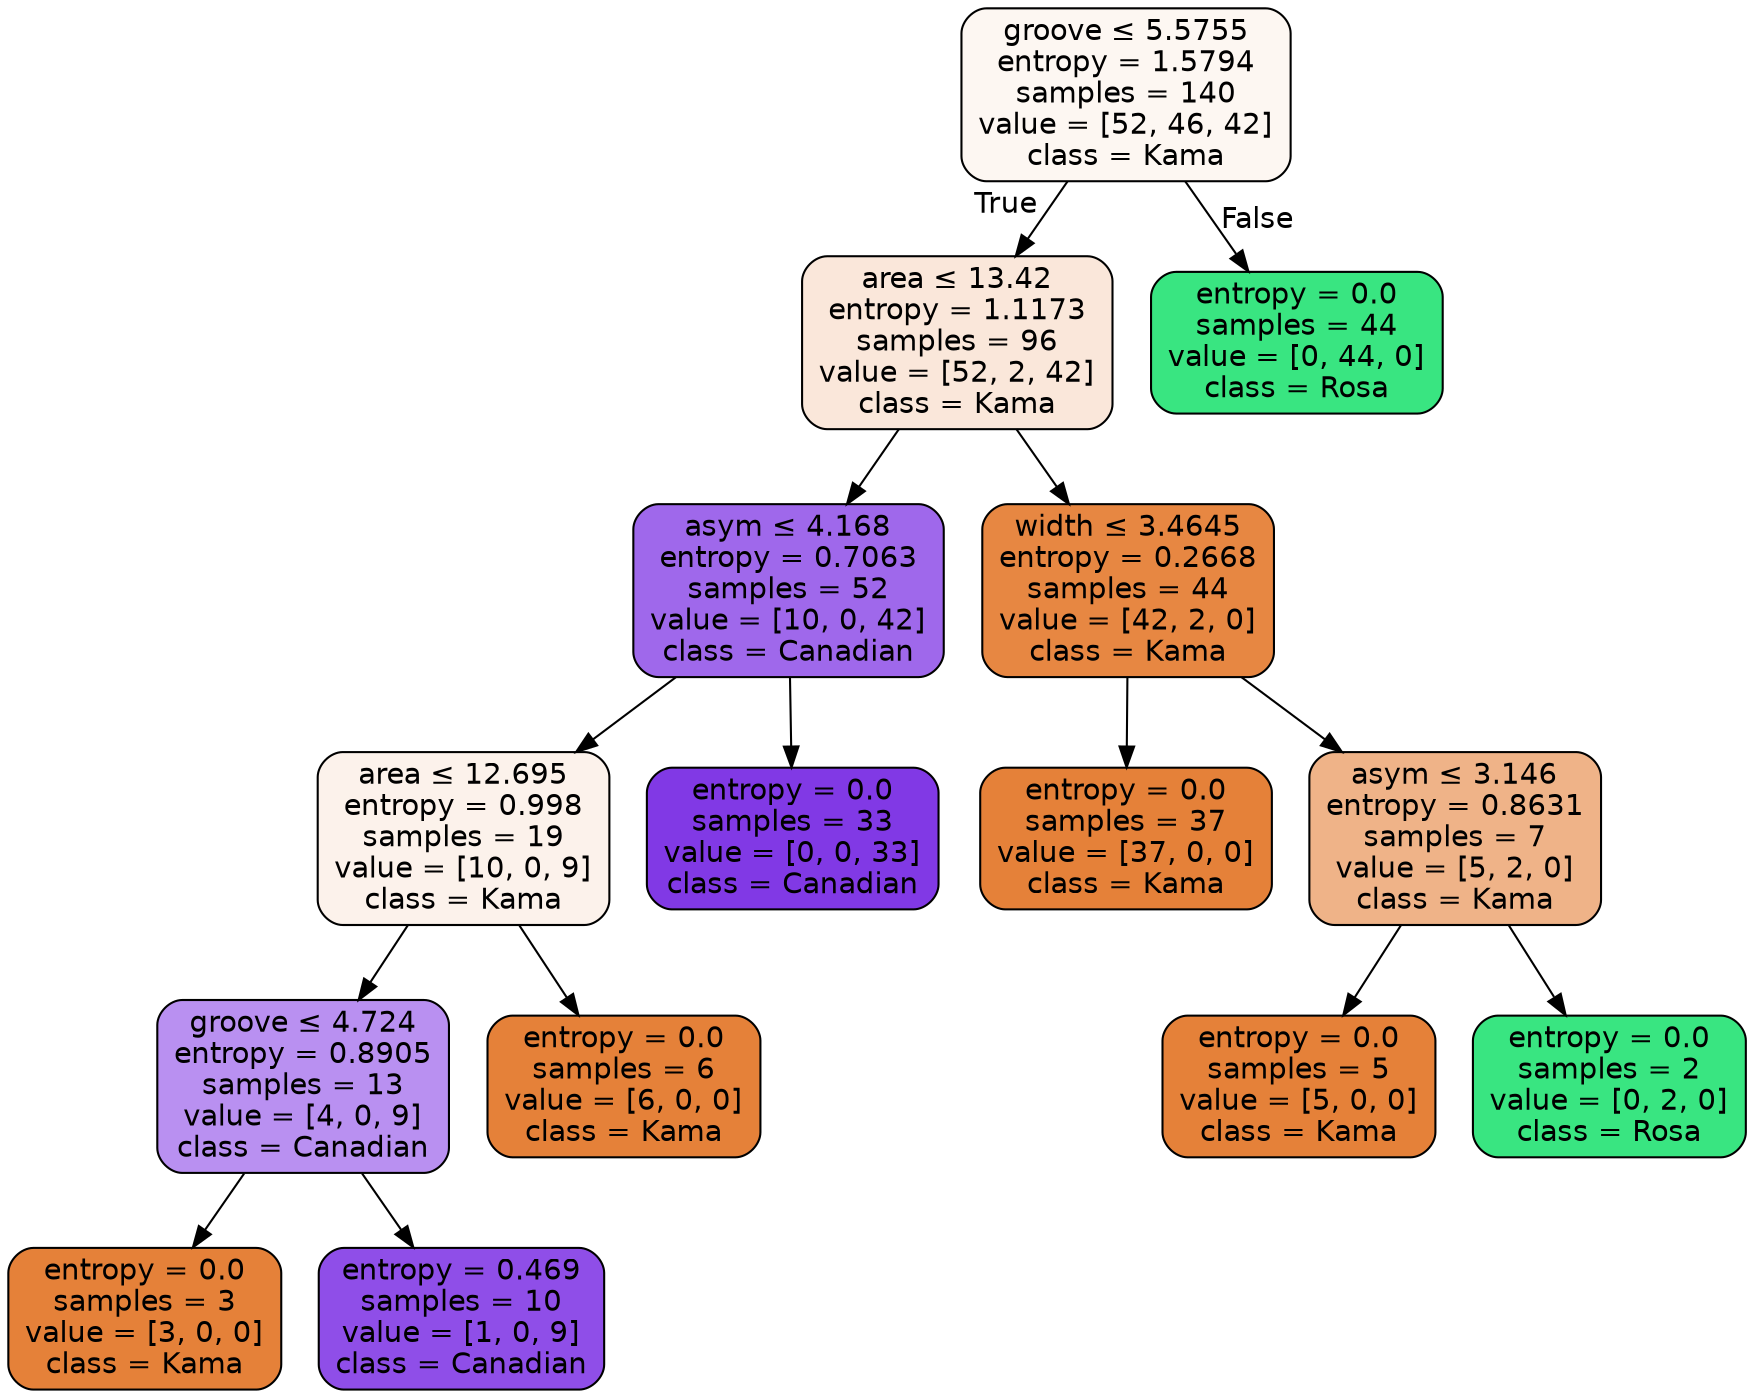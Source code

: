 digraph Tree {
node [shape=box, style="filled, rounded", color="black", fontname=helvetica] ;
edge [fontname=helvetica] ;
0 [label=<groove &le; 5.5755<br/>entropy = 1.5794<br/>samples = 140<br/>value = [52, 46, 42]<br/>class = Kama>, fillcolor="#e5813910"] ;
1 [label=<area &le; 13.42<br/>entropy = 1.1173<br/>samples = 96<br/>value = [52, 2, 42]<br/>class = Kama>, fillcolor="#e581392f"] ;
0 -> 1 [labeldistance=2.5, labelangle=45, headlabel="True"] ;
2 [label=<asym &le; 4.168<br/>entropy = 0.7063<br/>samples = 52<br/>value = [10, 0, 42]<br/>class = Canadian>, fillcolor="#8139e5c2"] ;
1 -> 2 ;
3 [label=<area &le; 12.695<br/>entropy = 0.998<br/>samples = 19<br/>value = [10, 0, 9]<br/>class = Kama>, fillcolor="#e5813919"] ;
2 -> 3 ;
4 [label=<groove &le; 4.724<br/>entropy = 0.8905<br/>samples = 13<br/>value = [4, 0, 9]<br/>class = Canadian>, fillcolor="#8139e58e"] ;
3 -> 4 ;
5 [label=<entropy = 0.0<br/>samples = 3<br/>value = [3, 0, 0]<br/>class = Kama>, fillcolor="#e58139ff"] ;
4 -> 5 ;
6 [label=<entropy = 0.469<br/>samples = 10<br/>value = [1, 0, 9]<br/>class = Canadian>, fillcolor="#8139e5e3"] ;
4 -> 6 ;
7 [label=<entropy = 0.0<br/>samples = 6<br/>value = [6, 0, 0]<br/>class = Kama>, fillcolor="#e58139ff"] ;
3 -> 7 ;
8 [label=<entropy = 0.0<br/>samples = 33<br/>value = [0, 0, 33]<br/>class = Canadian>, fillcolor="#8139e5ff"] ;
2 -> 8 ;
9 [label=<width &le; 3.4645<br/>entropy = 0.2668<br/>samples = 44<br/>value = [42, 2, 0]<br/>class = Kama>, fillcolor="#e58139f3"] ;
1 -> 9 ;
10 [label=<entropy = 0.0<br/>samples = 37<br/>value = [37, 0, 0]<br/>class = Kama>, fillcolor="#e58139ff"] ;
9 -> 10 ;
11 [label=<asym &le; 3.146<br/>entropy = 0.8631<br/>samples = 7<br/>value = [5, 2, 0]<br/>class = Kama>, fillcolor="#e5813999"] ;
9 -> 11 ;
12 [label=<entropy = 0.0<br/>samples = 5<br/>value = [5, 0, 0]<br/>class = Kama>, fillcolor="#e58139ff"] ;
11 -> 12 ;
13 [label=<entropy = 0.0<br/>samples = 2<br/>value = [0, 2, 0]<br/>class = Rosa>, fillcolor="#39e581ff"] ;
11 -> 13 ;
14 [label=<entropy = 0.0<br/>samples = 44<br/>value = [0, 44, 0]<br/>class = Rosa>, fillcolor="#39e581ff"] ;
0 -> 14 [labeldistance=2.5, labelangle=-45, headlabel="False"] ;
}